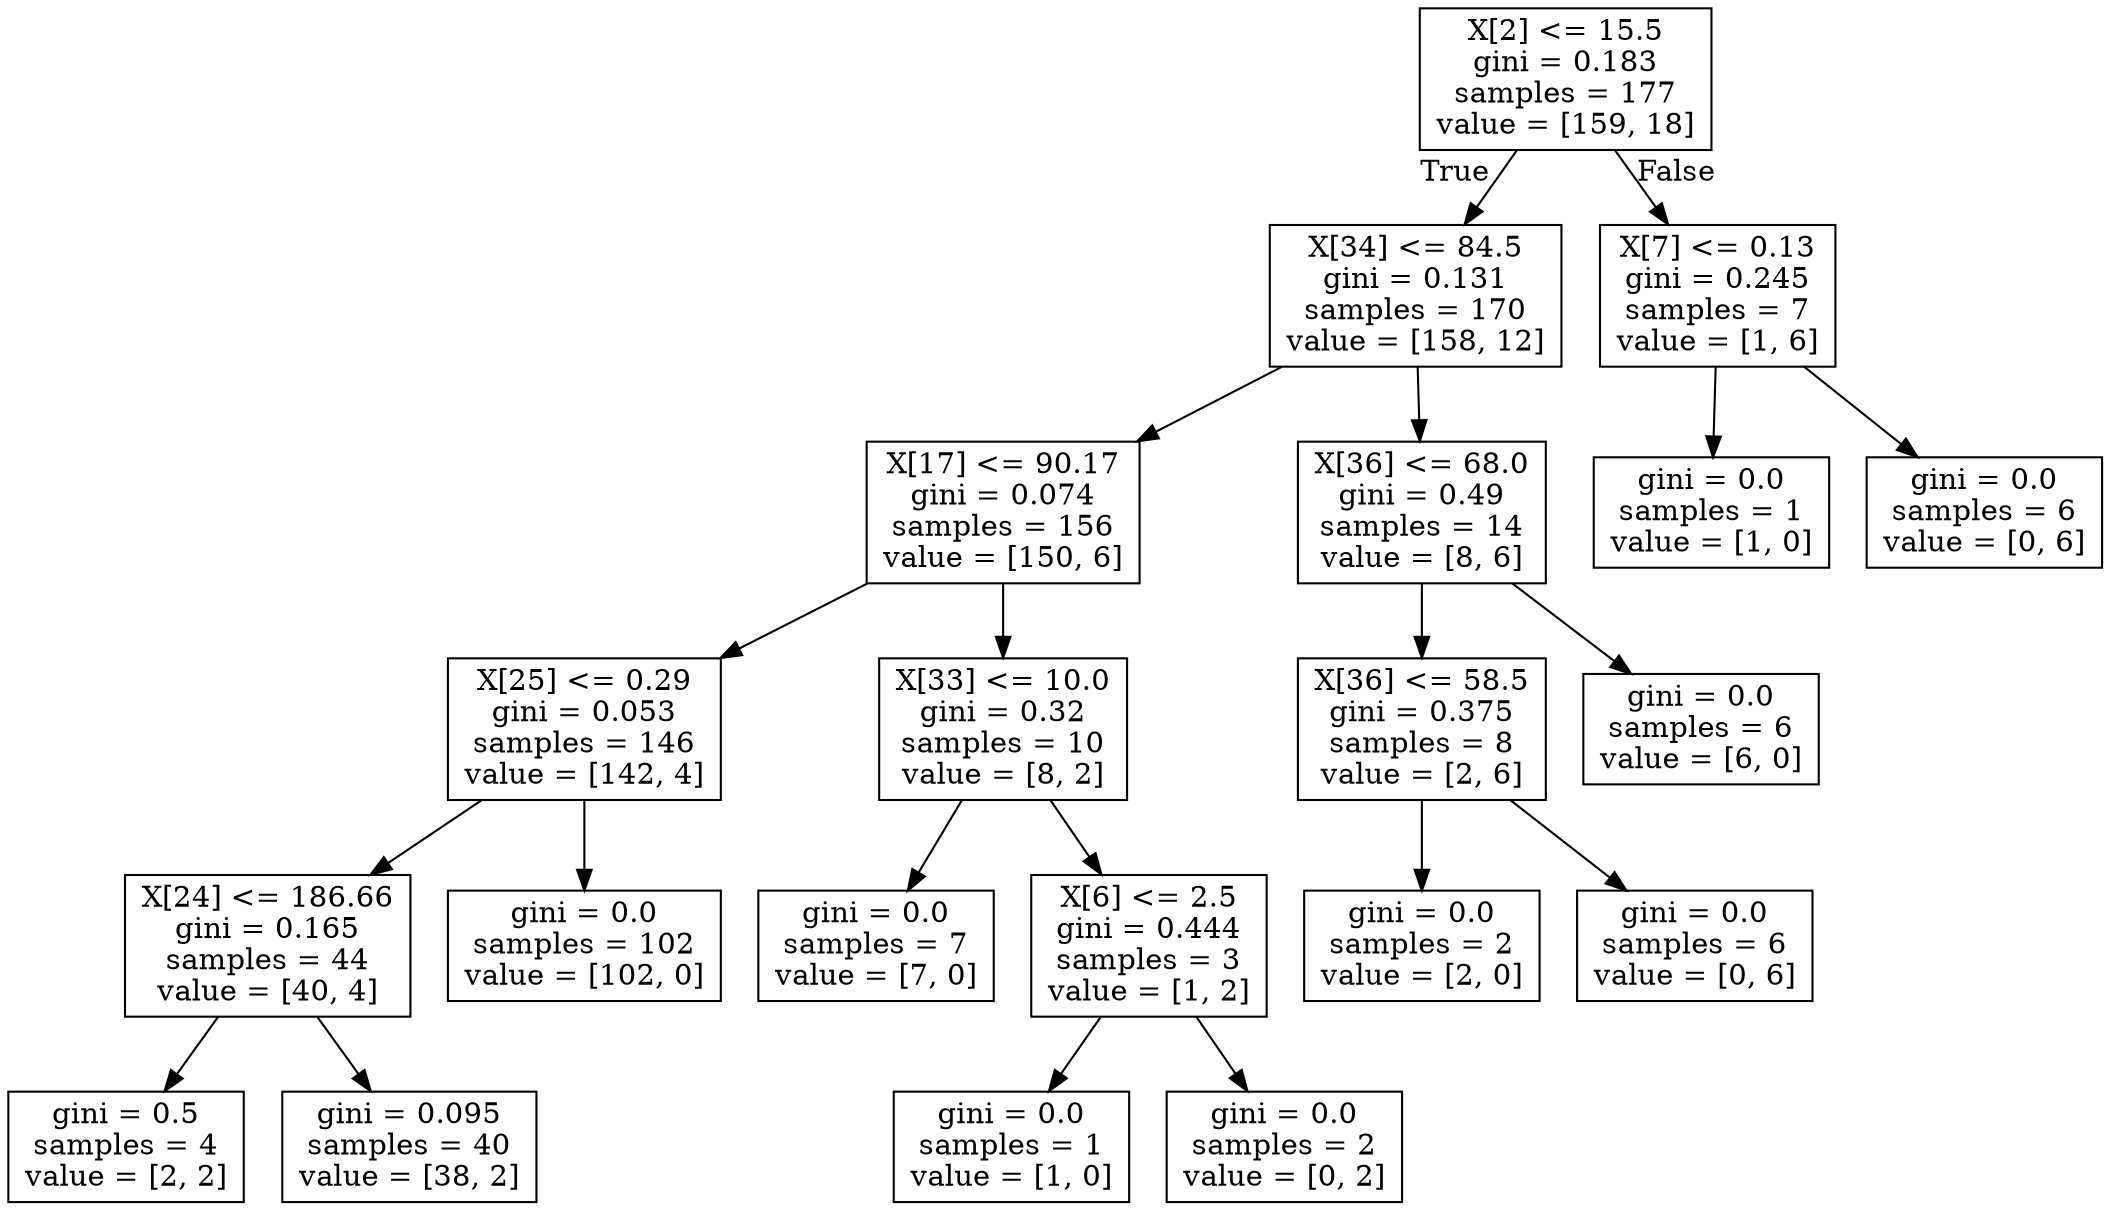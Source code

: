 digraph Tree {
	graph [bb="0,0,837,573"];
	node [label="\N",
		shape=box
	];
	0	 [height=0.94444,
		label="X[2] <= 15.5\ngini = 0.183\nsamples = 177\nvalue = [159, 18]",
		pos="623,539",
		width=1.5556];
	1	 [height=0.94444,
		label="X[34] <= 84.5\ngini = 0.131\nsamples = 170\nvalue = [158, 12]",
		pos="563,435",
		width=1.5556];
	0 -> 1	 [head_lp="576.31,493.5",
		headlabel=True,
		labelangle=45,
		labeldistance=2.5,
		pos="e,582.59,469.3 603.52,504.88 598.49,496.33 593.01,487.01 587.75,478.07"];
	18	 [height=0.94444,
		label="X[7] <= 0.13\ngini = 0.245\nsamples = 7\nvalue = [1, 6]",
		pos="683,435",
		width=1.2778];
	0 -> 18	 [head_lp="669.69,493.5",
		headlabel=False,
		labelangle=-45,
		labeldistance=2.5,
		pos="e,663.41,469.3 642.48,504.88 647.51,496.33 652.99,487.01 658.25,478.07"];
	2	 [height=0.94444,
		label="X[17] <= 90.17\ngini = 0.074\nsamples = 156\nvalue = [150, 6]",
		pos="396,331",
		width=1.4583];
	1 -> 2	 [pos="e,448.53,364.08 508.78,400.88 492.32,390.83 474.11,379.71 457.22,369.39"];
	13	 [height=0.94444,
		label="X[36] <= 68.0\ngini = 0.49\nsamples = 14\nvalue = [8, 6]",
		pos="565,331",
		width=1.3472];
	1 -> 13	 [pos="e,564.35,365.3 563.65,400.88 563.81,392.78 563.98,383.98 564.15,375.47"];
	3	 [height=0.94444,
		label="X[25] <= 0.29\ngini = 0.053\nsamples = 146\nvalue = [142, 4]",
		pos="228,227",
		width=1.4583];
	2 -> 3	 [pos="e,280.51,259.88 343.3,298.01 326.1,287.56 306.86,275.88 289.09,265.09"];
	8	 [height=0.94444,
		label="X[33] <= 10.0\ngini = 0.32\nsamples = 10\nvalue = [8, 2]",
		pos="396,227",
		width=1.3472];
	2 -> 8	 [pos="e,396,261.3 396,296.88 396,288.78 396,279.98 396,271.47"];
	4	 [height=0.94444,
		label="X[24] <= 186.66\ngini = 0.165\nsamples = 44\nvalue = [40, 4]",
		pos="102,123",
		width=1.5278];
	3 -> 4	 [pos="e,143.13,157.3 187.09,192.88 175.65,183.62 163.09,173.45 151.22,163.85"];
	7	 [height=0.73611,
		label="gini = 0.0\nsamples = 102\nvalue = [102, 0]",
		pos="228,123",
		width=1.4583];
	3 -> 7	 [pos="e,228,149.52 228,192.88 228,182.33 228,170.6 228,159.85"];
	5	 [height=0.73611,
		label="gini = 0.5\nsamples = 4\nvalue = [2, 2]",
		pos="46,26.5",
		width=1.2778];
	4 -> 5	 [pos="e,61.251,53.237 82.414,88.948 77.264,80.258 71.695,70.861 66.499,62.092"];
	6	 [height=0.73611,
		label="gini = 0.095\nsamples = 40\nvalue = [38, 2]",
		pos="159,26.5",
		width=1.3611];
	4 -> 6	 [pos="e,143.48,53.237 121.94,88.948 127.23,80.166 132.97,70.663 138.3,61.815"];
	9	 [height=0.73611,
		label="gini = 0.0\nsamples = 7\nvalue = [7, 0]",
		pos="345,123",
		width=1.2778];
	8 -> 9	 [pos="e,357.76,149.52 379.44,192.88 373.94,181.89 367.81,169.62 362.26,158.52"];
	10	 [height=0.94444,
		label="X[6] <= 2.5\ngini = 0.444\nsamples = 3\nvalue = [1, 2]",
		pos="455,123",
		width=1.2778];
	8 -> 10	 [pos="e,435.74,157.3 415.16,192.88 420.1,184.33 425.49,175.01 430.66,166.07"];
	11	 [height=0.73611,
		label="gini = 0.0\nsamples = 1\nvalue = [1, 0]",
		pos="400,26.5",
		width=1.2778];
	10 -> 11	 [pos="e,414.98,53.237 435.76,88.948 430.71,80.258 425.24,70.861 420.13,62.092"];
	12	 [height=0.73611,
		label="gini = 0.0\nsamples = 2\nvalue = [0, 2]",
		pos="510,26.5",
		width=1.2778];
	10 -> 12	 [pos="e,495.02,53.237 474.24,88.948 479.29,80.258 484.76,70.861 489.87,62.092"];
	14	 [height=0.94444,
		label="X[36] <= 58.5\ngini = 0.375\nsamples = 8\nvalue = [2, 6]",
		pos="565,227",
		width=1.3472];
	13 -> 14	 [pos="e,565,261.3 565,296.88 565,288.78 565,279.98 565,271.47"];
	17	 [height=0.73611,
		label="gini = 0.0\nsamples = 6\nvalue = [6, 0]",
		pos="678,227",
		width=1.2778];
	13 -> 17	 [pos="e,649.73,253.52 601.69,296.88 614.6,285.23 629.1,272.14 641.96,260.53"];
	15	 [height=0.73611,
		label="gini = 0.0\nsamples = 2\nvalue = [2, 0]",
		pos="565,123",
		width=1.2778];
	14 -> 15	 [pos="e,565,149.52 565,192.88 565,182.33 565,170.6 565,159.85"];
	16	 [height=0.73611,
		label="gini = 0.0\nsamples = 6\nvalue = [0, 6]",
		pos="675,123",
		width=1.2778];
	14 -> 16	 [pos="e,647.48,149.52 600.71,192.88 613.29,181.23 627.4,168.14 639.92,156.53"];
	19	 [height=0.73611,
		label="gini = 0.0\nsamples = 1\nvalue = [1, 0]",
		pos="681,331",
		width=1.2778];
	18 -> 19	 [pos="e,681.5,357.52 682.35,400.88 682.14,390.22 681.91,378.35 681.7,367.52"];
	20	 [height=0.73611,
		label="gini = 0.0\nsamples = 6\nvalue = [0, 6]",
		pos="791,331",
		width=1.2778];
	18 -> 20	 [pos="e,763.98,357.52 718.06,400.88 730.41,389.23 744.26,376.14 756.55,364.53"];
}
